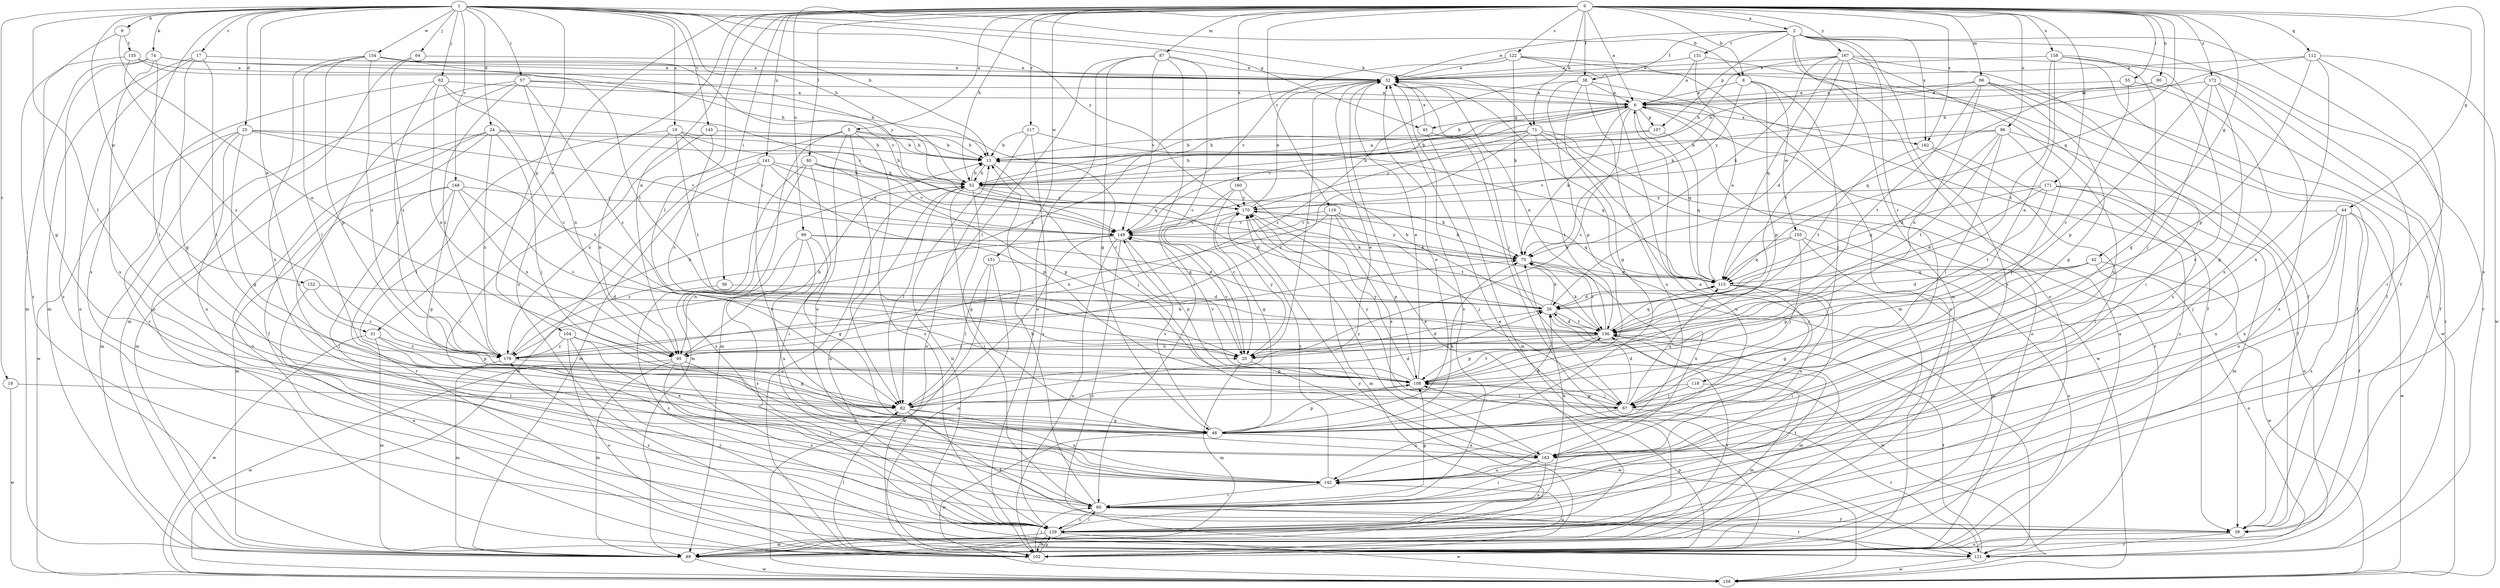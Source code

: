strict digraph  {
0;
1;
2;
5;
6;
8;
9;
13;
17;
18;
19;
20;
24;
25;
26;
31;
32;
38;
39;
42;
44;
45;
46;
52;
55;
56;
57;
60;
62;
64;
67;
71;
74;
75;
80;
82;
86;
87;
89;
90;
95;
96;
99;
102;
104;
107;
108;
112;
115;
116;
117;
118;
121;
122;
129;
131;
135;
136;
141;
142;
145;
148;
149;
151;
152;
154;
155;
156;
158;
160;
162;
163;
167;
170;
171;
172;
176;
0 -> 2  [label=a];
0 -> 5  [label=a];
0 -> 6  [label=a];
0 -> 8  [label=b];
0 -> 31  [label=e];
0 -> 38  [label=f];
0 -> 42  [label=g];
0 -> 44  [label=g];
0 -> 52  [label=h];
0 -> 55  [label=i];
0 -> 56  [label=i];
0 -> 71  [label=k];
0 -> 80  [label=l];
0 -> 82  [label=l];
0 -> 86  [label=m];
0 -> 87  [label=m];
0 -> 90  [label=n];
0 -> 95  [label=n];
0 -> 96  [label=o];
0 -> 99  [label=o];
0 -> 102  [label=o];
0 -> 112  [label=q];
0 -> 115  [label=q];
0 -> 116  [label=r];
0 -> 117  [label=r];
0 -> 122  [label=s];
0 -> 129  [label=s];
0 -> 141  [label=u];
0 -> 151  [label=w];
0 -> 158  [label=x];
0 -> 160  [label=x];
0 -> 162  [label=x];
0 -> 167  [label=y];
0 -> 171  [label=z];
0 -> 172  [label=z];
1 -> 8  [label=b];
1 -> 9  [label=b];
1 -> 13  [label=b];
1 -> 17  [label=c];
1 -> 18  [label=c];
1 -> 19  [label=c];
1 -> 24  [label=d];
1 -> 25  [label=d];
1 -> 31  [label=e];
1 -> 45  [label=g];
1 -> 52  [label=h];
1 -> 57  [label=i];
1 -> 62  [label=j];
1 -> 64  [label=j];
1 -> 71  [label=k];
1 -> 74  [label=k];
1 -> 82  [label=l];
1 -> 104  [label=p];
1 -> 129  [label=s];
1 -> 145  [label=v];
1 -> 148  [label=v];
1 -> 152  [label=w];
1 -> 154  [label=w];
1 -> 170  [label=y];
2 -> 32  [label=e];
2 -> 38  [label=f];
2 -> 39  [label=f];
2 -> 89  [label=m];
2 -> 102  [label=o];
2 -> 107  [label=p];
2 -> 118  [label=r];
2 -> 121  [label=r];
2 -> 129  [label=s];
2 -> 131  [label=t];
2 -> 162  [label=x];
5 -> 13  [label=b];
5 -> 20  [label=c];
5 -> 82  [label=l];
5 -> 89  [label=m];
5 -> 129  [label=s];
5 -> 142  [label=u];
5 -> 176  [label=z];
6 -> 13  [label=b];
6 -> 20  [label=c];
6 -> 45  [label=g];
6 -> 52  [label=h];
6 -> 75  [label=k];
6 -> 102  [label=o];
6 -> 107  [label=p];
6 -> 115  [label=q];
6 -> 149  [label=v];
6 -> 162  [label=x];
8 -> 6  [label=a];
8 -> 67  [label=j];
8 -> 108  [label=p];
8 -> 155  [label=w];
8 -> 170  [label=y];
9 -> 46  [label=g];
9 -> 95  [label=n];
9 -> 135  [label=t];
13 -> 52  [label=h];
13 -> 67  [label=j];
17 -> 32  [label=e];
17 -> 46  [label=g];
17 -> 82  [label=l];
17 -> 89  [label=m];
17 -> 102  [label=o];
18 -> 82  [label=l];
18 -> 156  [label=w];
19 -> 13  [label=b];
19 -> 52  [label=h];
19 -> 82  [label=l];
19 -> 95  [label=n];
19 -> 136  [label=t];
19 -> 149  [label=v];
20 -> 26  [label=d];
20 -> 89  [label=m];
20 -> 149  [label=v];
20 -> 156  [label=w];
20 -> 170  [label=y];
24 -> 13  [label=b];
24 -> 39  [label=f];
24 -> 67  [label=j];
24 -> 89  [label=m];
24 -> 102  [label=o];
24 -> 115  [label=q];
24 -> 176  [label=z];
25 -> 13  [label=b];
25 -> 46  [label=g];
25 -> 89  [label=m];
25 -> 136  [label=t];
25 -> 142  [label=u];
25 -> 149  [label=v];
25 -> 156  [label=w];
26 -> 13  [label=b];
26 -> 75  [label=k];
26 -> 136  [label=t];
26 -> 156  [label=w];
31 -> 89  [label=m];
31 -> 108  [label=p];
31 -> 156  [label=w];
31 -> 176  [label=z];
32 -> 6  [label=a];
32 -> 20  [label=c];
32 -> 67  [label=j];
32 -> 121  [label=r];
32 -> 129  [label=s];
32 -> 176  [label=z];
38 -> 6  [label=a];
38 -> 39  [label=f];
38 -> 46  [label=g];
38 -> 108  [label=p];
38 -> 142  [label=u];
38 -> 176  [label=z];
39 -> 102  [label=o];
39 -> 121  [label=r];
42 -> 26  [label=d];
42 -> 102  [label=o];
42 -> 108  [label=p];
42 -> 115  [label=q];
42 -> 156  [label=w];
44 -> 39  [label=f];
44 -> 67  [label=j];
44 -> 129  [label=s];
44 -> 142  [label=u];
44 -> 149  [label=v];
44 -> 156  [label=w];
44 -> 163  [label=x];
45 -> 32  [label=e];
45 -> 89  [label=m];
45 -> 121  [label=r];
46 -> 26  [label=d];
46 -> 32  [label=e];
46 -> 75  [label=k];
46 -> 108  [label=p];
46 -> 149  [label=v];
46 -> 156  [label=w];
46 -> 163  [label=x];
52 -> 6  [label=a];
52 -> 13  [label=b];
52 -> 26  [label=d];
52 -> 46  [label=g];
52 -> 60  [label=i];
52 -> 75  [label=k];
52 -> 82  [label=l];
52 -> 102  [label=o];
52 -> 170  [label=y];
55 -> 6  [label=a];
55 -> 20  [label=c];
55 -> 163  [label=x];
56 -> 26  [label=d];
56 -> 129  [label=s];
57 -> 6  [label=a];
57 -> 13  [label=b];
57 -> 20  [label=c];
57 -> 89  [label=m];
57 -> 95  [label=n];
57 -> 142  [label=u];
57 -> 176  [label=z];
60 -> 13  [label=b];
60 -> 39  [label=f];
60 -> 108  [label=p];
60 -> 121  [label=r];
60 -> 129  [label=s];
62 -> 6  [label=a];
62 -> 20  [label=c];
62 -> 95  [label=n];
62 -> 121  [label=r];
62 -> 149  [label=v];
62 -> 176  [label=z];
64 -> 32  [label=e];
64 -> 102  [label=o];
64 -> 176  [label=z];
67 -> 26  [label=d];
67 -> 108  [label=p];
67 -> 115  [label=q];
67 -> 121  [label=r];
67 -> 142  [label=u];
67 -> 170  [label=y];
71 -> 13  [label=b];
71 -> 52  [label=h];
71 -> 121  [label=r];
71 -> 136  [label=t];
71 -> 142  [label=u];
71 -> 156  [label=w];
71 -> 170  [label=y];
71 -> 176  [label=z];
74 -> 32  [label=e];
74 -> 82  [label=l];
74 -> 89  [label=m];
74 -> 129  [label=s];
74 -> 142  [label=u];
74 -> 170  [label=y];
75 -> 115  [label=q];
75 -> 136  [label=t];
75 -> 163  [label=x];
75 -> 170  [label=y];
80 -> 52  [label=h];
80 -> 60  [label=i];
80 -> 89  [label=m];
80 -> 108  [label=p];
80 -> 129  [label=s];
80 -> 149  [label=v];
82 -> 26  [label=d];
82 -> 32  [label=e];
82 -> 39  [label=f];
82 -> 46  [label=g];
82 -> 142  [label=u];
86 -> 6  [label=a];
86 -> 13  [label=b];
86 -> 39  [label=f];
86 -> 46  [label=g];
86 -> 95  [label=n];
86 -> 136  [label=t];
86 -> 156  [label=w];
87 -> 20  [label=c];
87 -> 32  [label=e];
87 -> 46  [label=g];
87 -> 60  [label=i];
87 -> 82  [label=l];
87 -> 102  [label=o];
87 -> 149  [label=v];
89 -> 32  [label=e];
89 -> 136  [label=t];
89 -> 156  [label=w];
90 -> 6  [label=a];
90 -> 39  [label=f];
90 -> 115  [label=q];
95 -> 52  [label=h];
95 -> 60  [label=i];
95 -> 89  [label=m];
95 -> 129  [label=s];
95 -> 142  [label=u];
95 -> 156  [label=w];
96 -> 13  [label=b];
96 -> 26  [label=d];
96 -> 39  [label=f];
96 -> 67  [label=j];
96 -> 82  [label=l];
96 -> 136  [label=t];
96 -> 149  [label=v];
99 -> 26  [label=d];
99 -> 46  [label=g];
99 -> 75  [label=k];
99 -> 95  [label=n];
99 -> 129  [label=s];
99 -> 142  [label=u];
102 -> 6  [label=a];
102 -> 32  [label=e];
102 -> 60  [label=i];
102 -> 82  [label=l];
102 -> 108  [label=p];
102 -> 129  [label=s];
102 -> 142  [label=u];
102 -> 170  [label=y];
104 -> 46  [label=g];
104 -> 102  [label=o];
104 -> 121  [label=r];
104 -> 163  [label=x];
104 -> 176  [label=z];
107 -> 13  [label=b];
107 -> 52  [label=h];
107 -> 115  [label=q];
108 -> 32  [label=e];
108 -> 67  [label=j];
108 -> 82  [label=l];
108 -> 136  [label=t];
108 -> 149  [label=v];
108 -> 170  [label=y];
112 -> 32  [label=e];
112 -> 52  [label=h];
112 -> 60  [label=i];
112 -> 108  [label=p];
112 -> 156  [label=w];
112 -> 163  [label=x];
115 -> 26  [label=d];
115 -> 32  [label=e];
115 -> 46  [label=g];
115 -> 60  [label=i];
115 -> 163  [label=x];
116 -> 67  [label=j];
116 -> 75  [label=k];
116 -> 89  [label=m];
116 -> 95  [label=n];
116 -> 108  [label=p];
116 -> 149  [label=v];
117 -> 13  [label=b];
117 -> 102  [label=o];
117 -> 115  [label=q];
117 -> 129  [label=s];
118 -> 67  [label=j];
118 -> 82  [label=l];
118 -> 89  [label=m];
121 -> 13  [label=b];
121 -> 136  [label=t];
121 -> 156  [label=w];
122 -> 32  [label=e];
122 -> 39  [label=f];
122 -> 75  [label=k];
122 -> 89  [label=m];
122 -> 102  [label=o];
122 -> 149  [label=v];
129 -> 52  [label=h];
129 -> 60  [label=i];
129 -> 75  [label=k];
129 -> 89  [label=m];
129 -> 102  [label=o];
129 -> 136  [label=t];
129 -> 156  [label=w];
129 -> 176  [label=z];
131 -> 6  [label=a];
131 -> 32  [label=e];
131 -> 75  [label=k];
131 -> 129  [label=s];
135 -> 32  [label=e];
135 -> 52  [label=h];
135 -> 129  [label=s];
135 -> 176  [label=z];
136 -> 20  [label=c];
136 -> 26  [label=d];
136 -> 32  [label=e];
136 -> 75  [label=k];
136 -> 89  [label=m];
136 -> 95  [label=n];
136 -> 108  [label=p];
136 -> 115  [label=q];
136 -> 176  [label=z];
141 -> 52  [label=h];
141 -> 89  [label=m];
141 -> 108  [label=p];
141 -> 149  [label=v];
141 -> 156  [label=w];
141 -> 163  [label=x];
142 -> 60  [label=i];
142 -> 170  [label=y];
145 -> 13  [label=b];
145 -> 20  [label=c];
145 -> 60  [label=i];
148 -> 20  [label=c];
148 -> 46  [label=g];
148 -> 60  [label=i];
148 -> 89  [label=m];
148 -> 95  [label=n];
148 -> 121  [label=r];
148 -> 170  [label=y];
149 -> 75  [label=k];
149 -> 82  [label=l];
149 -> 102  [label=o];
149 -> 108  [label=p];
149 -> 121  [label=r];
149 -> 176  [label=z];
151 -> 82  [label=l];
151 -> 102  [label=o];
151 -> 115  [label=q];
151 -> 156  [label=w];
152 -> 26  [label=d];
152 -> 102  [label=o];
152 -> 176  [label=z];
154 -> 32  [label=e];
154 -> 82  [label=l];
154 -> 108  [label=p];
154 -> 136  [label=t];
154 -> 149  [label=v];
154 -> 163  [label=x];
154 -> 176  [label=z];
155 -> 67  [label=j];
155 -> 75  [label=k];
155 -> 89  [label=m];
155 -> 102  [label=o];
155 -> 115  [label=q];
158 -> 32  [label=e];
158 -> 46  [label=g];
158 -> 95  [label=n];
158 -> 121  [label=r];
158 -> 136  [label=t];
158 -> 163  [label=x];
160 -> 20  [label=c];
160 -> 46  [label=g];
160 -> 163  [label=x];
160 -> 170  [label=y];
162 -> 60  [label=i];
162 -> 129  [label=s];
162 -> 136  [label=t];
163 -> 6  [label=a];
163 -> 60  [label=i];
163 -> 129  [label=s];
163 -> 142  [label=u];
163 -> 170  [label=y];
167 -> 26  [label=d];
167 -> 32  [label=e];
167 -> 39  [label=f];
167 -> 52  [label=h];
167 -> 60  [label=i];
167 -> 75  [label=k];
167 -> 115  [label=q];
167 -> 136  [label=t];
167 -> 142  [label=u];
170 -> 32  [label=e];
170 -> 115  [label=q];
170 -> 136  [label=t];
170 -> 149  [label=v];
171 -> 26  [label=d];
171 -> 89  [label=m];
171 -> 102  [label=o];
171 -> 115  [label=q];
171 -> 136  [label=t];
171 -> 142  [label=u];
171 -> 170  [label=y];
172 -> 6  [label=a];
172 -> 46  [label=g];
172 -> 67  [label=j];
172 -> 108  [label=p];
172 -> 121  [label=r];
172 -> 129  [label=s];
176 -> 13  [label=b];
176 -> 75  [label=k];
176 -> 89  [label=m];
176 -> 108  [label=p];
}
